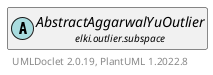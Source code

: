 @startuml
    remove .*\.(Instance|Par|Parameterizer|Factory)$
    set namespaceSeparator none
    hide empty fields
    hide empty methods

    abstract class "<size:14>AbstractAggarwalYuOutlier.Par\n<size:10>elki.outlier.subspace" as elki.outlier.subspace.AbstractAggarwalYuOutlier.Par [[AbstractAggarwalYuOutlier.Par.html]] {
        {static} +PHI_ID: OptionID
        {static} +K_ID: OptionID
        #phi: int
        #k: int
        +configure(Parameterization): void
    }

    interface "<size:14>Parameterizer\n<size:10>elki.utilities.optionhandling" as elki.utilities.optionhandling.Parameterizer [[../../utilities/optionhandling/Parameterizer.html]] {
        {abstract} +make(): Object
    }
    abstract class "<size:14>AbstractAggarwalYuOutlier\n<size:10>elki.outlier.subspace" as elki.outlier.subspace.AbstractAggarwalYuOutlier [[AbstractAggarwalYuOutlier.html]]

    elki.utilities.optionhandling.Parameterizer <|.. elki.outlier.subspace.AbstractAggarwalYuOutlier.Par
    elki.outlier.subspace.AbstractAggarwalYuOutlier +-- elki.outlier.subspace.AbstractAggarwalYuOutlier.Par

    center footer UMLDoclet 2.0.19, PlantUML 1.2022.8
@enduml
